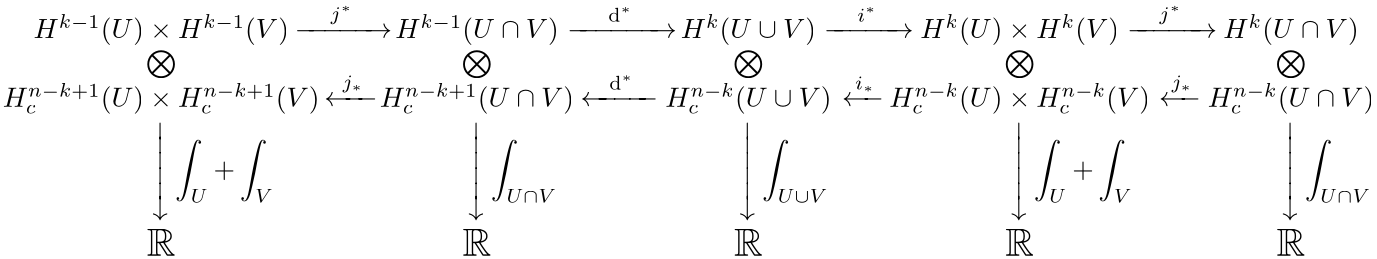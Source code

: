 <?xml version="1.0"?>
<!DOCTYPE ipe SYSTEM "ipe.dtd">
<ipe version="70107" creator="Ipe 7.1.8">
<info created="D:20130413174525" modified="D:20160304172318"/>
<preamble>\usepackage{xypic}
\usepackage{amsmath}
\usepackage{amssymb}</preamble>
<ipestyle name="basic">
<symbol name="arrow/arc(spx)">
<path stroke="sym-stroke" fill="sym-stroke" pen="sym-pen">
0 0 m
-1 0.333 l
-1 -0.333 l
h
</path>
</symbol>
<symbol name="arrow/farc(spx)">
<path stroke="sym-stroke" fill="white" pen="sym-pen">
0 0 m
-1 0.333 l
-1 -0.333 l
h
</path>
</symbol>
<symbol name="mark/circle(sx)" transformations="translations">
<path fill="sym-stroke">
0.6 0 0 0.6 0 0 e
0.4 0 0 0.4 0 0 e
</path>
</symbol>
<symbol name="mark/disk(sx)" transformations="translations">
<path fill="sym-stroke">
0.6 0 0 0.6 0 0 e
</path>
</symbol>
<symbol name="mark/fdisk(sfx)" transformations="translations">
<group>
<path fill="sym-fill">
0.5 0 0 0.5 0 0 e
</path>
<path fill="sym-stroke" fillrule="eofill">
0.6 0 0 0.6 0 0 e
0.4 0 0 0.4 0 0 e
</path>
</group>
</symbol>
<symbol name="mark/box(sx)" transformations="translations">
<path fill="sym-stroke" fillrule="eofill">
-0.6 -0.6 m
0.6 -0.6 l
0.6 0.6 l
-0.6 0.6 l
h
-0.4 -0.4 m
0.4 -0.4 l
0.4 0.4 l
-0.4 0.4 l
h
</path>
</symbol>
<symbol name="mark/square(sx)" transformations="translations">
<path fill="sym-stroke">
-0.6 -0.6 m
0.6 -0.6 l
0.6 0.6 l
-0.6 0.6 l
h
</path>
</symbol>
<symbol name="mark/fsquare(sfx)" transformations="translations">
<group>
<path fill="sym-fill">
-0.5 -0.5 m
0.5 -0.5 l
0.5 0.5 l
-0.5 0.5 l
h
</path>
<path fill="sym-stroke" fillrule="eofill">
-0.6 -0.6 m
0.6 -0.6 l
0.6 0.6 l
-0.6 0.6 l
h
-0.4 -0.4 m
0.4 -0.4 l
0.4 0.4 l
-0.4 0.4 l
h
</path>
</group>
</symbol>
<symbol name="mark/cross(sx)" transformations="translations">
<group>
<path fill="sym-stroke">
-0.43 -0.57 m
0.57 0.43 l
0.43 0.57 l
-0.57 -0.43 l
h
</path>
<path fill="sym-stroke">
-0.43 0.57 m
0.57 -0.43 l
0.43 -0.57 l
-0.57 0.43 l
h
</path>
</group>
</symbol>
<symbol name="arrow/fnormal(spx)">
<path stroke="sym-stroke" fill="white" pen="sym-pen">
0 0 m
-1 0.333 l
-1 -0.333 l
h
</path>
</symbol>
<symbol name="arrow/pointed(spx)">
<path stroke="sym-stroke" fill="sym-stroke" pen="sym-pen">
0 0 m
-1 0.333 l
-0.8 0 l
-1 -0.333 l
h
</path>
</symbol>
<symbol name="arrow/fpointed(spx)">
<path stroke="sym-stroke" fill="white" pen="sym-pen">
0 0 m
-1 0.333 l
-0.8 0 l
-1 -0.333 l
h
</path>
</symbol>
<symbol name="arrow/linear(spx)">
<path stroke="sym-stroke" pen="sym-pen">
-1 0.333 m
0 0 l
-1 -0.333 l
</path>
</symbol>
<symbol name="arrow/fdouble(spx)">
<path stroke="sym-stroke" fill="white" pen="sym-pen">
0 0 m
-1 0.333 l
-1 -0.333 l
h
-1 0 m
-2 0.333 l
-2 -0.333 l
h
</path>
</symbol>
<symbol name="arrow/double(spx)">
<path stroke="sym-stroke" fill="sym-stroke" pen="sym-pen">
0 0 m
-1 0.333 l
-1 -0.333 l
h
-1 0 m
-2 0.333 l
-2 -0.333 l
h
</path>
</symbol>
<pen name="heavier" value="0.8"/>
<pen name="fat" value="1.2"/>
<pen name="ultrafat" value="2"/>
<symbolsize name="large" value="5"/>
<symbolsize name="small" value="2"/>
<symbolsize name="tiny" value="1.1"/>
<arrowsize name="large" value="10"/>
<arrowsize name="small" value="5"/>
<arrowsize name="tiny" value="3"/>
<color name="red" value="1 0 0"/>
<color name="green" value="0 1 0"/>
<color name="blue" value="0 0 1"/>
<color name="yellow" value="1 1 0"/>
<color name="orange" value="1 0.647 0"/>
<color name="gold" value="1 0.843 0"/>
<color name="purple" value="0.627 0.125 0.941"/>
<color name="gray" value="0.745"/>
<color name="brown" value="0.647 0.165 0.165"/>
<color name="navy" value="0 0 0.502"/>
<color name="pink" value="1 0.753 0.796"/>
<color name="seagreen" value="0.18 0.545 0.341"/>
<color name="turquoise" value="0.251 0.878 0.816"/>
<color name="violet" value="0.933 0.51 0.933"/>
<color name="darkblue" value="0 0 0.545"/>
<color name="darkcyan" value="0 0.545 0.545"/>
<color name="darkgray" value="0.663"/>
<color name="darkgreen" value="0 0.392 0"/>
<color name="darkmagenta" value="0.545 0 0.545"/>
<color name="darkorange" value="1 0.549 0"/>
<color name="darkred" value="0.545 0 0"/>
<color name="lightblue" value="0.678 0.847 0.902"/>
<color name="lightcyan" value="0.878 1 1"/>
<color name="lightgray" value="0.827"/>
<color name="lightgreen" value="0.565 0.933 0.565"/>
<color name="lightyellow" value="1 1 0.878"/>
<dashstyle name="dashed" value="[4] 0"/>
<dashstyle name="dotted" value="[1 3] 0"/>
<dashstyle name="dash dotted" value="[4 2 1 2] 0"/>
<dashstyle name="dash dot dotted" value="[4 2 1 2 1 2] 0"/>
<textsize name="large" value="\large"/>
<textsize name="small" value="\small"/>
<textsize name="tiny" value="\tiny"/>
<textsize name="Large" value="\Large"/>
<textsize name="LARGE" value="\LARGE"/>
<textsize name="huge" value="\huge"/>
<textsize name="Huge" value="\Huge"/>
<textsize name="footnote" value="\footnotesize"/>
<textstyle name="center" begin="\begin{center}" end="\end{center}"/>
<textstyle name="itemize" begin="\begin{itemize}" end="\end{itemize}"/>
<textstyle name="item" begin="\begin{itemize}\item{}" end="\end{itemize}"/>
<gridsize name="4 pts" value="4"/>
<gridsize name="8 pts (~3 mm)" value="8"/>
<gridsize name="16 pts (~6 mm)" value="16"/>
<gridsize name="32 pts (~12 mm)" value="32"/>
<gridsize name="10 pts (~3.5 mm)" value="10"/>
<gridsize name="20 pts (~7 mm)" value="20"/>
<gridsize name="14 pts (~5 mm)" value="14"/>
<gridsize name="28 pts (~10 mm)" value="28"/>
<gridsize name="56 pts (~20 mm)" value="56"/>
<anglesize name="90 deg" value="90"/>
<anglesize name="60 deg" value="60"/>
<anglesize name="45 deg" value="45"/>
<anglesize name="30 deg" value="30"/>
<anglesize name="22.5 deg" value="22.5"/>
<tiling name="falling" angle="-60" step="4" width="1"/>
<tiling name="rising" angle="30" step="4" width="1"/>
</ipestyle>
<page>
<layer name="alpha"/>
<view layers="alpha" active="alpha"/>
<text layer="alpha" matrix="1 0 0 1 -0.404789 -2.85845" transformations="translations" pos="136.467 768.888" stroke="black" type="label" width="35.097" height="12.43" depth="7.28" valign="baseline">$\xrightarrow[\phantom{aaaaaia}]{j^*}$</text>
<text matrix="1 0 0 1 97.7325 -2.85845" transformations="translations" pos="136.467 768.888" stroke="black" type="label" width="39.418" height="11.959" depth="7.28" valign="baseline">$\xrightarrow[\phantom{aaaaaaai}]{\mathrm{d}^*}$</text>
<text matrix="1 0 0 1 190.134 -2.85845" transformations="translations" pos="136.467 768.888" stroke="black" type="label" width="32.278" height="11.962" depth="6.98" valign="baseline">$\xrightarrow[\phantom{aaaaaa}]{i^*}$</text>
<text matrix="1 0 0 1 299.364 -2.85845" transformations="translations" pos="136.467 768.888" stroke="black" type="label" width="32.278" height="12.432" depth="6.98" valign="baseline">$\xrightarrow[\phantom{aaaaaa}]{j^*}$</text>
<text matrix="1 0 0 1 10.2682 -27.4106" transformations="translations" pos="136.467 768.888" stroke="black" type="label" width="19.127" height="11.72" depth="7.28" valign="baseline">$\xleftarrow[\phantom{aiii}]{j_*}$</text>
<text matrix="1 0 0 1 102.464 -27.4106" transformations="translations" pos="136.467 768.888" stroke="black" type="label" width="27.957" height="11.962" depth="6.98" valign="baseline">$\xleftarrow[\phantom{aaaaa}]{\mathrm{d}^*}$</text>
<text matrix="1 0 0 1 196.674 -27.4106" transformations="translations" pos="136.467 768.888" stroke="black" type="label" width="14.993" height="11.363" depth="6.98" valign="baseline">$\xleftarrow[\phantom{aa}]{i_*}$</text>
<text matrix="1 0 0 1 310.799 -27.4106" transformations="translations" pos="136.467 768.888" stroke="black" type="label" width="14.993" height="11.723" depth="6.98" valign="baseline">$\xleftarrow[\phantom{aa}]{j_*}$</text>
<group matrix="1 0 0 1 -48 0">
<text matrix="1 0 0 1 431.093 8.79379" transformations="translations" pos="87.2872 757.001" stroke="black" type="label" width="48.725" height="8.459" depth="2.49" valign="baseline">$H^k(U\cap V)$</text>
<text matrix="1 0 0 1 448.342 1.11587" transformations="translations" pos="88.8652 752.793" stroke="black" type="label" width="11.07" height="7.473" depth="2.49" valign="baseline">$\bigotimes$</text>
<text matrix="1 0 0 1 418.679 -0.184165" transformations="translations" pos="94.1251 741.221" stroke="black" type="label" width="59.876" height="8.459" depth="2.49" valign="baseline">$H^{n-k}_c(U\cap V)$</text>
<text matrix="0 -1 1 0 -228.871 872.594" pos="136.467 768.888" stroke="black" type="label" width="36.6" height="12.432" depth="6.98" valign="baseline">$\xrightarrow[\phantom{aaaaaaa}]{\phantom{j^*}}$</text>
<text matrix="1 0 0 1 443.437 -53.8582" transformations="translations" pos="94.1251 741.221" stroke="black" type="label" width="10.361" height="9.883" depth="0" valign="baseline" size="Large">$\mathbb{R}$</text>
<text matrix="1 0 0 1 453.569 -25.633" transformations="translations" pos="94.1251 741.221" stroke="black" type="label" width="23.997" height="13.558" depth="9.08" valign="baseline">$\displaystyle\int_{U\cap V}$</text>
</group>
<group matrix="1 0 0 1 -32.0004 0">
<text matrix="0 -1 1 0 -342.492 872.594" pos="136.467 768.888" stroke="black" type="label" width="36.6" height="12.432" depth="6.98" valign="baseline">$\xrightarrow[\phantom{aaaaaaa}]{\phantom{j^*}}$</text>
<text matrix="1 0 0 1 305.986 8.79379" transformations="translations" pos="87.2872 757.001" stroke="black" type="label" width="71.573" height="8.459" depth="2.49" valign="baseline">$H^k(U)\times H^k(V)$</text>
<text matrix="1 0 0 1 334.659 1.11587" transformations="translations" pos="88.8652 752.793" stroke="black" type="label" width="11.07" height="7.473" depth="2.49" valign="baseline">$\bigotimes$</text>
<text matrix="1 0 0 1 287.997 -0.184165" transformations="translations" pos="94.1251 741.221" stroke="black" type="label" width="93.876" height="8.459" depth="2.49" valign="baseline">$H^{n-k}_c(U)\times H^{n-k}_c(V)$</text>
<text matrix="1 0 0 1 329.754 -53.8582" transformations="translations" pos="94.1251 741.221" stroke="black" type="label" width="10.361" height="9.883" depth="0" valign="baseline" size="Large">$\mathbb{R}$</text>
<text matrix="1 0 0 1 339.987 -25.633" transformations="translations" pos="94.1251 741.221" stroke="black" type="label" width="35.731" height="13.558" depth="9.08" valign="baseline">$\displaystyle\int_U+\int_V$</text>
</group>
<group matrix="1 0 0 1 -15.9999 0">
<text matrix="1 0 0 1 203.727 8.79379" transformations="translations" pos="87.2872 757.001" stroke="black" type="label" width="48.725" height="8.459" depth="2.49" valign="baseline">$H^k(U\cup V)$</text>
<text matrix="1 0 0 1 220.977 1.11587" transformations="translations" pos="88.8652 752.793" stroke="black" type="label" width="11.07" height="7.473" depth="2.49" valign="baseline">$\bigotimes$</text>
<text matrix="1 0 0 1 191.314 -0.184165" transformations="translations" pos="94.1251 741.221" stroke="black" type="label" width="59.876" height="8.459" depth="2.49" valign="baseline">$H^{n-k}_c(U\cup V)$</text>
<text matrix="0 -1 1 0 -456.263 872.594" pos="136.467 768.888" stroke="black" type="label" width="36.6" height="12.432" depth="6.98" valign="baseline">$\xrightarrow[\phantom{aaaaaaa}]{\phantom{j^*}}$</text>
<text matrix="1 0 0 1 216.072 -53.8582" transformations="translations" pos="94.1251 741.221" stroke="black" type="label" width="10.361" height="9.883" depth="0" valign="baseline" size="Large">$\mathbb{R}$</text>
<text matrix="1 0 0 1 226.21 -25.633" transformations="translations" pos="94.1251 741.221" stroke="black" type="label" width="23.997" height="13.558" depth="9.08" valign="baseline">$\displaystyle\int_{U\cup V}$</text>
</group>
<group>
<text matrix="1 0 0 1 84.9461 8.79379" transformations="translations" pos="87.2872 757.001" stroke="black" type="label" width="58.923" height="8.459" depth="2.49" valign="baseline">$H^{k-1}(U\cap V)$</text>
<text matrix="1 0 0 1 107.295 1.11587" transformations="translations" pos="88.8652 752.793" stroke="black" type="label" width="11.07" height="7.473" depth="2.49" valign="baseline">$\bigotimes$</text>
<text matrix="1 0 0 1 72.5877 -0.184165" transformations="translations" pos="94.1251 741.221" stroke="black" type="label" width="69.964" height="8.459" depth="2.49" valign="baseline">$H^{n-k+1}_c(U\cap V)$</text>
<text matrix="0 -1 1 0 -569.92 872.594" pos="136.467 768.888" stroke="black" type="label" width="36.6" height="12.432" depth="6.98" valign="baseline">$\xrightarrow[\phantom{aaaaaaa}]{\phantom{j^*}}$</text>
<text matrix="1 0 0 1 102.389 -53.8582" transformations="translations" pos="94.1251 741.221" stroke="black" type="label" width="10.361" height="9.883" depth="0" valign="baseline" size="Large">$\mathbb{R}$</text>
<text matrix="1 0 0 1 112.546 -25.633" transformations="translations" pos="94.1251 741.221" stroke="black" type="label" width="23.997" height="13.558" depth="9.08" valign="baseline">$\displaystyle\int_{U\cap V}$</text>
</group>
<group>
<text matrix="0 -1 1 0 -683.602 872.594" pos="136.467 768.888" stroke="black" type="label" width="36.6" height="12.432" depth="6.98" valign="baseline">$\xrightarrow[\phantom{aaaaaaa}]{\phantom{j^*}}$</text>
<text matrix="1 0 0 1 -45.2592 8.79379" transformations="translations" pos="87.2872 757.001" stroke="black" type="label" width="91.969" height="8.459" depth="2.49" valign="baseline">$H^{k-1}(U)\times H^{k-1}(V)$</text>
<text matrix="1 0 0 1 -6.38766 1.11587" transformations="translations" pos="88.8652 752.793" stroke="black" type="label" width="11.07" height="7.473" depth="2.49" valign="baseline">$\bigotimes$</text>
<text matrix="1 0 0 1 -63.1381 -0.184165" transformations="translations" pos="94.1251 741.221" stroke="black" type="label" width="114.051" height="8.459" depth="2.49" valign="baseline">$H^{n-k+1}_c(U)\times H^{n-k+1}_c(V)$</text>
<text matrix="1 0 0 1 -11.2931 -53.8582" transformations="translations" pos="94.1251 741.221" stroke="black" type="label" width="10.361" height="9.883" depth="0" valign="baseline" size="Large">$\mathbb{R}$</text>
<text matrix="1 0 0 1 -1.13509 -25.633" transformations="translations" pos="94.1251 741.221" stroke="black" type="label" width="35.731" height="13.558" depth="9.08" valign="baseline">$\displaystyle\int_U+\int_V$</text>
</group>
</page>
</ipe>
